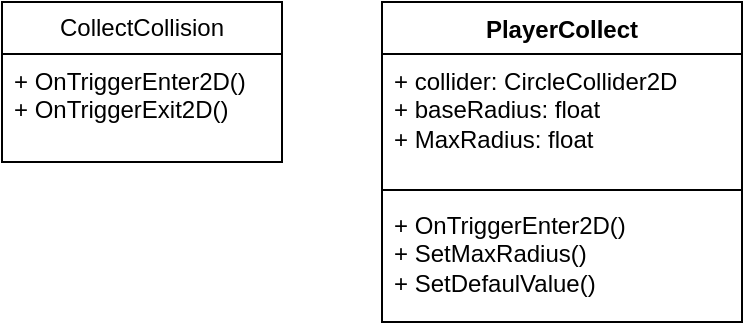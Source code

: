 <mxfile version="21.6.6" type="github">
  <diagram id="C5RBs43oDa-KdzZeNtuy" name="Page-1">
    <mxGraphModel dx="683" dy="376" grid="1" gridSize="10" guides="1" tooltips="1" connect="1" arrows="1" fold="1" page="1" pageScale="1" pageWidth="827" pageHeight="1169" math="0" shadow="0">
      <root>
        <mxCell id="WIyWlLk6GJQsqaUBKTNV-0" />
        <mxCell id="WIyWlLk6GJQsqaUBKTNV-1" parent="WIyWlLk6GJQsqaUBKTNV-0" />
        <mxCell id="1BDkrlgoBD3py7EU8YWq-0" value="PlayerCollect" style="swimlane;fontStyle=1;align=center;verticalAlign=top;childLayout=stackLayout;horizontal=1;startSize=26;horizontalStack=0;resizeParent=1;resizeParentMax=0;resizeLast=0;collapsible=1;marginBottom=0;whiteSpace=wrap;html=1;" vertex="1" parent="WIyWlLk6GJQsqaUBKTNV-1">
          <mxGeometry x="220" y="180" width="180" height="160" as="geometry" />
        </mxCell>
        <mxCell id="1BDkrlgoBD3py7EU8YWq-1" value="+ collider: CircleCollider2D&amp;nbsp;&lt;br&gt;+ baseRadius: float&lt;br&gt;+ MaxRadius: float" style="text;strokeColor=none;fillColor=none;align=left;verticalAlign=top;spacingLeft=4;spacingRight=4;overflow=hidden;rotatable=0;points=[[0,0.5],[1,0.5]];portConstraint=eastwest;whiteSpace=wrap;html=1;" vertex="1" parent="1BDkrlgoBD3py7EU8YWq-0">
          <mxGeometry y="26" width="180" height="64" as="geometry" />
        </mxCell>
        <mxCell id="1BDkrlgoBD3py7EU8YWq-2" value="" style="line;strokeWidth=1;fillColor=none;align=left;verticalAlign=middle;spacingTop=-1;spacingLeft=3;spacingRight=3;rotatable=0;labelPosition=right;points=[];portConstraint=eastwest;strokeColor=inherit;" vertex="1" parent="1BDkrlgoBD3py7EU8YWq-0">
          <mxGeometry y="90" width="180" height="8" as="geometry" />
        </mxCell>
        <mxCell id="1BDkrlgoBD3py7EU8YWq-3" value="+ OnTriggerEnter2D()&lt;br&gt;+ SetMaxRadius()&lt;br&gt;+ SetDefaulValue()" style="text;strokeColor=none;fillColor=none;align=left;verticalAlign=top;spacingLeft=4;spacingRight=4;overflow=hidden;rotatable=0;points=[[0,0.5],[1,0.5]];portConstraint=eastwest;whiteSpace=wrap;html=1;" vertex="1" parent="1BDkrlgoBD3py7EU8YWq-0">
          <mxGeometry y="98" width="180" height="62" as="geometry" />
        </mxCell>
        <mxCell id="1BDkrlgoBD3py7EU8YWq-9" value="CollectCollision" style="swimlane;fontStyle=0;childLayout=stackLayout;horizontal=1;startSize=26;fillColor=none;horizontalStack=0;resizeParent=1;resizeParentMax=0;resizeLast=0;collapsible=1;marginBottom=0;whiteSpace=wrap;html=1;" vertex="1" parent="WIyWlLk6GJQsqaUBKTNV-1">
          <mxGeometry x="30" y="180" width="140" height="80" as="geometry" />
        </mxCell>
        <mxCell id="1BDkrlgoBD3py7EU8YWq-11" value="+ OnTriggerEnter2D()&lt;br&gt;+ OnTriggerExit2D()" style="text;strokeColor=none;fillColor=none;align=left;verticalAlign=top;spacingLeft=4;spacingRight=4;overflow=hidden;rotatable=0;points=[[0,0.5],[1,0.5]];portConstraint=eastwest;whiteSpace=wrap;html=1;" vertex="1" parent="1BDkrlgoBD3py7EU8YWq-9">
          <mxGeometry y="26" width="140" height="54" as="geometry" />
        </mxCell>
      </root>
    </mxGraphModel>
  </diagram>
</mxfile>
